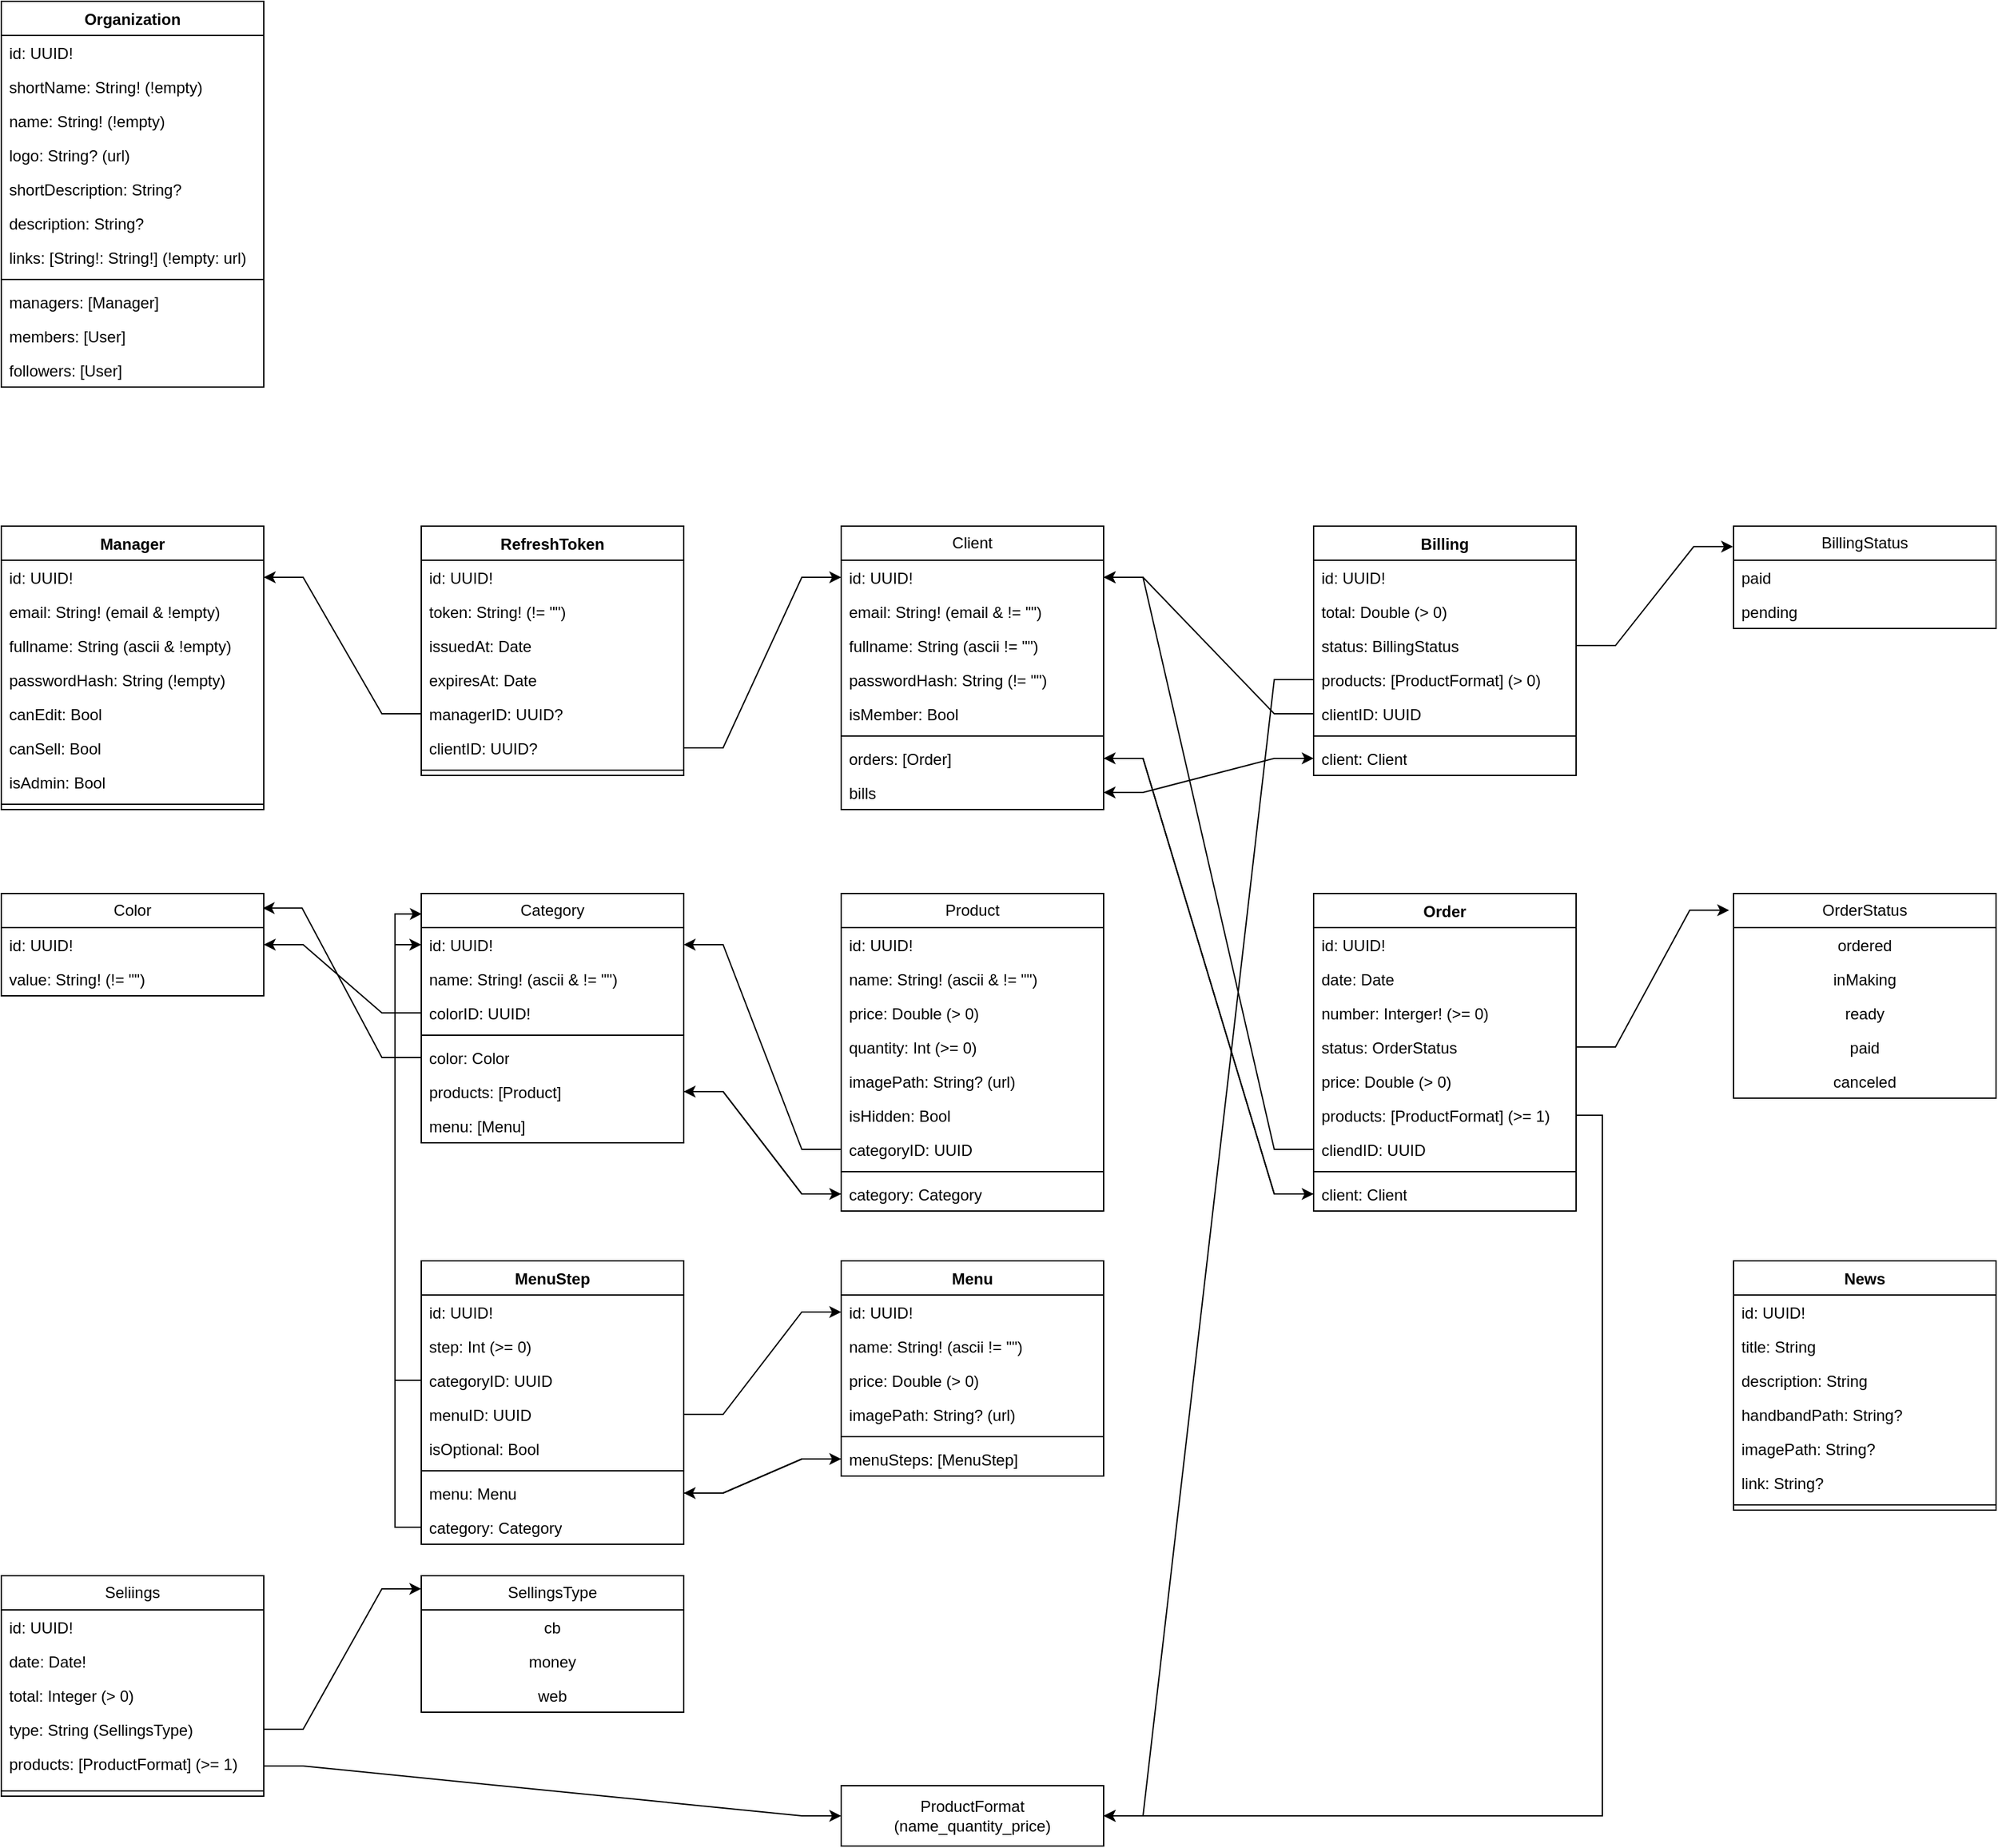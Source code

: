 <mxfile version="24.4.13" type="github">
  <diagram name="Page-1" id="c2jvkfj87v3BeWDT-e6X">
    <mxGraphModel dx="707" dy="1708" grid="1" gridSize="10" guides="1" tooltips="1" connect="1" arrows="1" fold="1" page="1" pageScale="1" pageWidth="827" pageHeight="1169" math="0" shadow="0">
      <root>
        <mxCell id="0" />
        <mxCell id="1" parent="0" />
        <mxCell id="NJMFw-u_C302tOv5NdWR-11" value="Category" style="swimlane;fontStyle=0;childLayout=stackLayout;horizontal=1;startSize=26;fillColor=none;horizontalStack=0;resizeParent=1;resizeParentMax=0;resizeLast=0;collapsible=1;marginBottom=0;whiteSpace=wrap;html=1;" parent="1" vertex="1">
          <mxGeometry x="360" y="360" width="200" height="190" as="geometry" />
        </mxCell>
        <mxCell id="NJMFw-u_C302tOv5NdWR-12" value="id: UUID!" style="text;strokeColor=none;fillColor=none;align=left;verticalAlign=top;spacingLeft=4;spacingRight=4;overflow=hidden;rotatable=0;points=[[0,0.5],[1,0.5]];portConstraint=eastwest;whiteSpace=wrap;html=1;" parent="NJMFw-u_C302tOv5NdWR-11" vertex="1">
          <mxGeometry y="26" width="200" height="26" as="geometry" />
        </mxCell>
        <mxCell id="NJMFw-u_C302tOv5NdWR-13" value="name: String! (ascii &amp;amp; != &quot;&quot;)" style="text;strokeColor=none;fillColor=none;align=left;verticalAlign=top;spacingLeft=4;spacingRight=4;overflow=hidden;rotatable=0;points=[[0,0.5],[1,0.5]];portConstraint=eastwest;whiteSpace=wrap;html=1;" parent="NJMFw-u_C302tOv5NdWR-11" vertex="1">
          <mxGeometry y="52" width="200" height="26" as="geometry" />
        </mxCell>
        <mxCell id="NJMFw-u_C302tOv5NdWR-14" value="colorID: UUID!" style="text;strokeColor=none;fillColor=none;align=left;verticalAlign=top;spacingLeft=4;spacingRight=4;overflow=hidden;rotatable=0;points=[[0,0.5],[1,0.5]];portConstraint=eastwest;whiteSpace=wrap;html=1;" parent="NJMFw-u_C302tOv5NdWR-11" vertex="1">
          <mxGeometry y="78" width="200" height="26" as="geometry" />
        </mxCell>
        <mxCell id="NJMFw-u_C302tOv5NdWR-68" value="" style="line;strokeWidth=1;fillColor=none;align=left;verticalAlign=middle;spacingTop=-1;spacingLeft=3;spacingRight=3;rotatable=0;labelPosition=right;points=[];portConstraint=eastwest;strokeColor=inherit;" parent="NJMFw-u_C302tOv5NdWR-11" vertex="1">
          <mxGeometry y="104" width="200" height="8" as="geometry" />
        </mxCell>
        <mxCell id="NJMFw-u_C302tOv5NdWR-69" value="color: Color" style="text;strokeColor=none;fillColor=none;align=left;verticalAlign=top;spacingLeft=4;spacingRight=4;overflow=hidden;rotatable=0;points=[[0,0.5],[1,0.5]];portConstraint=eastwest;whiteSpace=wrap;html=1;" parent="NJMFw-u_C302tOv5NdWR-11" vertex="1">
          <mxGeometry y="112" width="200" height="26" as="geometry" />
        </mxCell>
        <mxCell id="NJMFw-u_C302tOv5NdWR-72" value="products: [Product]" style="text;strokeColor=none;fillColor=none;align=left;verticalAlign=top;spacingLeft=4;spacingRight=4;overflow=hidden;rotatable=0;points=[[0,0.5],[1,0.5]];portConstraint=eastwest;whiteSpace=wrap;html=1;" parent="NJMFw-u_C302tOv5NdWR-11" vertex="1">
          <mxGeometry y="138" width="200" height="26" as="geometry" />
        </mxCell>
        <mxCell id="NJMFw-u_C302tOv5NdWR-102" value="menu: [Menu]" style="text;strokeColor=none;fillColor=none;align=left;verticalAlign=top;spacingLeft=4;spacingRight=4;overflow=hidden;rotatable=0;points=[[0,0.5],[1,0.5]];portConstraint=eastwest;whiteSpace=wrap;html=1;" parent="NJMFw-u_C302tOv5NdWR-11" vertex="1">
          <mxGeometry y="164" width="200" height="26" as="geometry" />
        </mxCell>
        <mxCell id="NJMFw-u_C302tOv5NdWR-19" value="Client" style="swimlane;fontStyle=0;childLayout=stackLayout;horizontal=1;startSize=26;fillColor=none;horizontalStack=0;resizeParent=1;resizeParentMax=0;resizeLast=0;collapsible=1;marginBottom=0;whiteSpace=wrap;html=1;" parent="1" vertex="1">
          <mxGeometry x="680" y="80" width="200" height="216" as="geometry" />
        </mxCell>
        <mxCell id="NJMFw-u_C302tOv5NdWR-20" value="id: UUID!" style="text;strokeColor=none;fillColor=none;align=left;verticalAlign=top;spacingLeft=4;spacingRight=4;overflow=hidden;rotatable=0;points=[[0,0.5],[1,0.5]];portConstraint=eastwest;whiteSpace=wrap;html=1;" parent="NJMFw-u_C302tOv5NdWR-19" vertex="1">
          <mxGeometry y="26" width="200" height="26" as="geometry" />
        </mxCell>
        <mxCell id="NJMFw-u_C302tOv5NdWR-22" value="email: String! (email &amp;amp; != &quot;&quot;)" style="text;strokeColor=none;fillColor=none;align=left;verticalAlign=top;spacingLeft=4;spacingRight=4;overflow=hidden;rotatable=0;points=[[0,0.5],[1,0.5]];portConstraint=eastwest;whiteSpace=wrap;html=1;" parent="NJMFw-u_C302tOv5NdWR-19" vertex="1">
          <mxGeometry y="52" width="200" height="26" as="geometry" />
        </mxCell>
        <mxCell id="NJMFw-u_C302tOv5NdWR-21" value="fullname: String (ascii != &quot;&quot;)" style="text;strokeColor=none;fillColor=none;align=left;verticalAlign=top;spacingLeft=4;spacingRight=4;overflow=hidden;rotatable=0;points=[[0,0.5],[1,0.5]];portConstraint=eastwest;whiteSpace=wrap;html=1;" parent="NJMFw-u_C302tOv5NdWR-19" vertex="1">
          <mxGeometry y="78" width="200" height="26" as="geometry" />
        </mxCell>
        <mxCell id="NJMFw-u_C302tOv5NdWR-23" value="passwordHash: String (!= &quot;&quot;)" style="text;strokeColor=none;fillColor=none;align=left;verticalAlign=top;spacingLeft=4;spacingRight=4;overflow=hidden;rotatable=0;points=[[0,0.5],[1,0.5]];portConstraint=eastwest;whiteSpace=wrap;html=1;" parent="NJMFw-u_C302tOv5NdWR-19" vertex="1">
          <mxGeometry y="104" width="200" height="26" as="geometry" />
        </mxCell>
        <mxCell id="NJMFw-u_C302tOv5NdWR-24" value="isMember: Bool" style="text;strokeColor=none;fillColor=none;align=left;verticalAlign=top;spacingLeft=4;spacingRight=4;overflow=hidden;rotatable=0;points=[[0,0.5],[1,0.5]];portConstraint=eastwest;whiteSpace=wrap;html=1;" parent="NJMFw-u_C302tOv5NdWR-19" vertex="1">
          <mxGeometry y="130" width="200" height="26" as="geometry" />
        </mxCell>
        <mxCell id="NJMFw-u_C302tOv5NdWR-158" value="" style="line;strokeWidth=1;fillColor=none;align=left;verticalAlign=middle;spacingTop=-1;spacingLeft=3;spacingRight=3;rotatable=0;labelPosition=right;points=[];portConstraint=eastwest;strokeColor=inherit;" parent="NJMFw-u_C302tOv5NdWR-19" vertex="1">
          <mxGeometry y="156" width="200" height="8" as="geometry" />
        </mxCell>
        <mxCell id="NJMFw-u_C302tOv5NdWR-159" value="orders: [Order]" style="text;strokeColor=none;fillColor=none;align=left;verticalAlign=top;spacingLeft=4;spacingRight=4;overflow=hidden;rotatable=0;points=[[0,0.5],[1,0.5]];portConstraint=eastwest;whiteSpace=wrap;html=1;" parent="NJMFw-u_C302tOv5NdWR-19" vertex="1">
          <mxGeometry y="164" width="200" height="26" as="geometry" />
        </mxCell>
        <mxCell id="vYD6LgI2CbaWEMq7U8Q6-10" value="bills" style="text;strokeColor=none;fillColor=none;align=left;verticalAlign=top;spacingLeft=4;spacingRight=4;overflow=hidden;rotatable=0;points=[[0,0.5],[1,0.5]];portConstraint=eastwest;whiteSpace=wrap;html=1;" parent="NJMFw-u_C302tOv5NdWR-19" vertex="1">
          <mxGeometry y="190" width="200" height="26" as="geometry" />
        </mxCell>
        <mxCell id="NJMFw-u_C302tOv5NdWR-26" value="Color" style="swimlane;fontStyle=0;childLayout=stackLayout;horizontal=1;startSize=26;fillColor=none;horizontalStack=0;resizeParent=1;resizeParentMax=0;resizeLast=0;collapsible=1;marginBottom=0;whiteSpace=wrap;html=1;" parent="1" vertex="1">
          <mxGeometry x="40" y="360" width="200" height="78" as="geometry" />
        </mxCell>
        <mxCell id="NJMFw-u_C302tOv5NdWR-27" value="id: UUID!" style="text;strokeColor=none;fillColor=none;align=left;verticalAlign=top;spacingLeft=4;spacingRight=4;overflow=hidden;rotatable=0;points=[[0,0.5],[1,0.5]];portConstraint=eastwest;whiteSpace=wrap;html=1;" parent="NJMFw-u_C302tOv5NdWR-26" vertex="1">
          <mxGeometry y="26" width="200" height="26" as="geometry" />
        </mxCell>
        <mxCell id="NJMFw-u_C302tOv5NdWR-28" value="value: String! (!= &quot;&quot;)" style="text;strokeColor=none;fillColor=none;align=left;verticalAlign=top;spacingLeft=4;spacingRight=4;overflow=hidden;rotatable=0;points=[[0,0.5],[1,0.5]];portConstraint=eastwest;whiteSpace=wrap;html=1;" parent="NJMFw-u_C302tOv5NdWR-26" vertex="1">
          <mxGeometry y="52" width="200" height="26" as="geometry" />
        </mxCell>
        <mxCell id="NJMFw-u_C302tOv5NdWR-40" value="Product" style="swimlane;fontStyle=0;childLayout=stackLayout;horizontal=1;startSize=26;fillColor=none;horizontalStack=0;resizeParent=1;resizeParentMax=0;resizeLast=0;collapsible=1;marginBottom=0;whiteSpace=wrap;html=1;" parent="1" vertex="1">
          <mxGeometry x="680" y="360" width="200" height="242" as="geometry" />
        </mxCell>
        <mxCell id="NJMFw-u_C302tOv5NdWR-41" value="id: UUID!" style="text;strokeColor=none;fillColor=none;align=left;verticalAlign=top;spacingLeft=4;spacingRight=4;overflow=hidden;rotatable=0;points=[[0,0.5],[1,0.5]];portConstraint=eastwest;whiteSpace=wrap;html=1;" parent="NJMFw-u_C302tOv5NdWR-40" vertex="1">
          <mxGeometry y="26" width="200" height="26" as="geometry" />
        </mxCell>
        <mxCell id="NJMFw-u_C302tOv5NdWR-42" value="name: String! (ascii &amp;amp; != &quot;&quot;)" style="text;strokeColor=none;fillColor=none;align=left;verticalAlign=top;spacingLeft=4;spacingRight=4;overflow=hidden;rotatable=0;points=[[0,0.5],[1,0.5]];portConstraint=eastwest;whiteSpace=wrap;html=1;" parent="NJMFw-u_C302tOv5NdWR-40" vertex="1">
          <mxGeometry y="52" width="200" height="26" as="geometry" />
        </mxCell>
        <mxCell id="NJMFw-u_C302tOv5NdWR-43" value="price: Double (&amp;gt; 0)" style="text;strokeColor=none;fillColor=none;align=left;verticalAlign=top;spacingLeft=4;spacingRight=4;overflow=hidden;rotatable=0;points=[[0,0.5],[1,0.5]];portConstraint=eastwest;whiteSpace=wrap;html=1;" parent="NJMFw-u_C302tOv5NdWR-40" vertex="1">
          <mxGeometry y="78" width="200" height="26" as="geometry" />
        </mxCell>
        <mxCell id="NJMFw-u_C302tOv5NdWR-44" value="quantity: Int (&amp;gt;= 0)" style="text;strokeColor=none;fillColor=none;align=left;verticalAlign=top;spacingLeft=4;spacingRight=4;overflow=hidden;rotatable=0;points=[[0,0.5],[1,0.5]];portConstraint=eastwest;whiteSpace=wrap;html=1;" parent="NJMFw-u_C302tOv5NdWR-40" vertex="1">
          <mxGeometry y="104" width="200" height="26" as="geometry" />
        </mxCell>
        <mxCell id="NJMFw-u_C302tOv5NdWR-45" value="imagePath: String? (url)" style="text;strokeColor=none;fillColor=none;align=left;verticalAlign=top;spacingLeft=4;spacingRight=4;overflow=hidden;rotatable=0;points=[[0,0.5],[1,0.5]];portConstraint=eastwest;whiteSpace=wrap;html=1;" parent="NJMFw-u_C302tOv5NdWR-40" vertex="1">
          <mxGeometry y="130" width="200" height="26" as="geometry" />
        </mxCell>
        <mxCell id="NJMFw-u_C302tOv5NdWR-46" value="isHidden: Bool" style="text;strokeColor=none;fillColor=none;align=left;verticalAlign=top;spacingLeft=4;spacingRight=4;overflow=hidden;rotatable=0;points=[[0,0.5],[1,0.5]];portConstraint=eastwest;whiteSpace=wrap;html=1;" parent="NJMFw-u_C302tOv5NdWR-40" vertex="1">
          <mxGeometry y="156" width="200" height="26" as="geometry" />
        </mxCell>
        <mxCell id="NJMFw-u_C302tOv5NdWR-47" value="categoryID: UUID" style="text;strokeColor=none;fillColor=none;align=left;verticalAlign=top;spacingLeft=4;spacingRight=4;overflow=hidden;rotatable=0;points=[[0,0.5],[1,0.5]];portConstraint=eastwest;whiteSpace=wrap;html=1;" parent="NJMFw-u_C302tOv5NdWR-40" vertex="1">
          <mxGeometry y="182" width="200" height="26" as="geometry" />
        </mxCell>
        <mxCell id="NJMFw-u_C302tOv5NdWR-74" value="" style="line;strokeWidth=1;fillColor=none;align=left;verticalAlign=middle;spacingTop=-1;spacingLeft=3;spacingRight=3;rotatable=0;labelPosition=right;points=[];portConstraint=eastwest;strokeColor=inherit;" parent="NJMFw-u_C302tOv5NdWR-40" vertex="1">
          <mxGeometry y="208" width="200" height="8" as="geometry" />
        </mxCell>
        <mxCell id="NJMFw-u_C302tOv5NdWR-75" value="category: Category" style="text;strokeColor=none;fillColor=none;align=left;verticalAlign=top;spacingLeft=4;spacingRight=4;overflow=hidden;rotatable=0;points=[[0,0.5],[1,0.5]];portConstraint=eastwest;whiteSpace=wrap;html=1;" parent="NJMFw-u_C302tOv5NdWR-40" vertex="1">
          <mxGeometry y="216" width="200" height="26" as="geometry" />
        </mxCell>
        <mxCell id="NJMFw-u_C302tOv5NdWR-48" style="edgeStyle=entityRelationEdgeStyle;rounded=0;orthogonalLoop=1;jettySize=auto;html=1;exitX=0;exitY=0.5;exitDx=0;exitDy=0;entryX=1;entryY=0.5;entryDx=0;entryDy=0;" parent="1" source="NJMFw-u_C302tOv5NdWR-6" target="NJMFw-u_C302tOv5NdWR-34" edge="1">
          <mxGeometry relative="1" as="geometry" />
        </mxCell>
        <mxCell id="NJMFw-u_C302tOv5NdWR-49" style="edgeStyle=entityRelationEdgeStyle;rounded=0;orthogonalLoop=1;jettySize=auto;html=1;exitX=1;exitY=0.5;exitDx=0;exitDy=0;entryX=0;entryY=0.5;entryDx=0;entryDy=0;" parent="1" source="NJMFw-u_C302tOv5NdWR-7" target="NJMFw-u_C302tOv5NdWR-20" edge="1">
          <mxGeometry relative="1" as="geometry" />
        </mxCell>
        <mxCell id="NJMFw-u_C302tOv5NdWR-50" style="edgeStyle=entityRelationEdgeStyle;rounded=0;orthogonalLoop=1;jettySize=auto;html=1;exitX=0;exitY=0.5;exitDx=0;exitDy=0;entryX=1;entryY=0.5;entryDx=0;entryDy=0;" parent="1" source="NJMFw-u_C302tOv5NdWR-14" target="NJMFw-u_C302tOv5NdWR-26" edge="1">
          <mxGeometry relative="1" as="geometry" />
        </mxCell>
        <mxCell id="NJMFw-u_C302tOv5NdWR-51" style="edgeStyle=entityRelationEdgeStyle;rounded=0;orthogonalLoop=1;jettySize=auto;html=1;exitX=0;exitY=0.5;exitDx=0;exitDy=0;entryX=1;entryY=0.5;entryDx=0;entryDy=0;" parent="1" source="NJMFw-u_C302tOv5NdWR-47" target="NJMFw-u_C302tOv5NdWR-12" edge="1">
          <mxGeometry relative="1" as="geometry" />
        </mxCell>
        <mxCell id="NJMFw-u_C302tOv5NdWR-56" value="Manager" style="swimlane;fontStyle=1;align=center;verticalAlign=top;childLayout=stackLayout;horizontal=1;startSize=26;horizontalStack=0;resizeParent=1;resizeParentMax=0;resizeLast=0;collapsible=1;marginBottom=0;whiteSpace=wrap;html=1;" parent="1" vertex="1">
          <mxGeometry x="40" y="80" width="200" height="216" as="geometry" />
        </mxCell>
        <mxCell id="NJMFw-u_C302tOv5NdWR-34" value="id: UUID!" style="text;strokeColor=none;fillColor=none;align=left;verticalAlign=top;spacingLeft=4;spacingRight=4;overflow=hidden;rotatable=0;points=[[0,0.5],[1,0.5]];portConstraint=eastwest;whiteSpace=wrap;html=1;" parent="NJMFw-u_C302tOv5NdWR-56" vertex="1">
          <mxGeometry y="26" width="200" height="26" as="geometry" />
        </mxCell>
        <mxCell id="NJMFw-u_C302tOv5NdWR-36" value="email: String! (email &amp;amp; !empty)" style="text;strokeColor=none;fillColor=none;align=left;verticalAlign=top;spacingLeft=4;spacingRight=4;overflow=hidden;rotatable=0;points=[[0,0.5],[1,0.5]];portConstraint=eastwest;whiteSpace=wrap;html=1;" parent="NJMFw-u_C302tOv5NdWR-56" vertex="1">
          <mxGeometry y="52" width="200" height="26" as="geometry" />
        </mxCell>
        <mxCell id="NJMFw-u_C302tOv5NdWR-35" value="fullname: String (ascii &amp;amp; !empty)" style="text;strokeColor=none;fillColor=none;align=left;verticalAlign=top;spacingLeft=4;spacingRight=4;overflow=hidden;rotatable=0;points=[[0,0.5],[1,0.5]];portConstraint=eastwest;whiteSpace=wrap;html=1;" parent="NJMFw-u_C302tOv5NdWR-56" vertex="1">
          <mxGeometry y="78" width="200" height="26" as="geometry" />
        </mxCell>
        <mxCell id="NJMFw-u_C302tOv5NdWR-37" value="passwordHash: String (!empty)" style="text;strokeColor=none;fillColor=none;align=left;verticalAlign=top;spacingLeft=4;spacingRight=4;overflow=hidden;rotatable=0;points=[[0,0.5],[1,0.5]];portConstraint=eastwest;whiteSpace=wrap;html=1;" parent="NJMFw-u_C302tOv5NdWR-56" vertex="1">
          <mxGeometry y="104" width="200" height="26" as="geometry" />
        </mxCell>
        <mxCell id="Ka90RNqqkyqerw9W2KLA-1" value="canEdit: Bool" style="text;strokeColor=none;fillColor=none;align=left;verticalAlign=top;spacingLeft=4;spacingRight=4;overflow=hidden;rotatable=0;points=[[0,0.5],[1,0.5]];portConstraint=eastwest;whiteSpace=wrap;html=1;" parent="NJMFw-u_C302tOv5NdWR-56" vertex="1">
          <mxGeometry y="130" width="200" height="26" as="geometry" />
        </mxCell>
        <mxCell id="NJMFw-u_C302tOv5NdWR-38" value="canSell: Bool" style="text;strokeColor=none;fillColor=none;align=left;verticalAlign=top;spacingLeft=4;spacingRight=4;overflow=hidden;rotatable=0;points=[[0,0.5],[1,0.5]];portConstraint=eastwest;whiteSpace=wrap;html=1;" parent="NJMFw-u_C302tOv5NdWR-56" vertex="1">
          <mxGeometry y="156" width="200" height="26" as="geometry" />
        </mxCell>
        <mxCell id="NJMFw-u_C302tOv5NdWR-39" value="isAdmin: Bool" style="text;strokeColor=none;fillColor=none;align=left;verticalAlign=top;spacingLeft=4;spacingRight=4;overflow=hidden;rotatable=0;points=[[0,0.5],[1,0.5]];portConstraint=eastwest;whiteSpace=wrap;html=1;" parent="NJMFw-u_C302tOv5NdWR-56" vertex="1">
          <mxGeometry y="182" width="200" height="26" as="geometry" />
        </mxCell>
        <mxCell id="NJMFw-u_C302tOv5NdWR-58" value="" style="line;strokeWidth=1;fillColor=none;align=left;verticalAlign=middle;spacingTop=-1;spacingLeft=3;spacingRight=3;rotatable=0;labelPosition=right;points=[];portConstraint=eastwest;strokeColor=inherit;" parent="NJMFw-u_C302tOv5NdWR-56" vertex="1">
          <mxGeometry y="208" width="200" height="8" as="geometry" />
        </mxCell>
        <mxCell id="NJMFw-u_C302tOv5NdWR-60" value="RefreshToken" style="swimlane;fontStyle=1;align=center;verticalAlign=top;childLayout=stackLayout;horizontal=1;startSize=26;horizontalStack=0;resizeParent=1;resizeParentMax=0;resizeLast=0;collapsible=1;marginBottom=0;whiteSpace=wrap;html=1;" parent="1" vertex="1">
          <mxGeometry x="360" y="80" width="200" height="190" as="geometry" />
        </mxCell>
        <mxCell id="NJMFw-u_C302tOv5NdWR-2" value="id: UUID!" style="text;strokeColor=none;fillColor=none;align=left;verticalAlign=top;spacingLeft=4;spacingRight=4;overflow=hidden;rotatable=0;points=[[0,0.5],[1,0.5]];portConstraint=eastwest;whiteSpace=wrap;html=1;" parent="NJMFw-u_C302tOv5NdWR-60" vertex="1">
          <mxGeometry y="26" width="200" height="26" as="geometry" />
        </mxCell>
        <mxCell id="NJMFw-u_C302tOv5NdWR-3" value="token: String! (!= &quot;&quot;)" style="text;strokeColor=none;fillColor=none;align=left;verticalAlign=top;spacingLeft=4;spacingRight=4;overflow=hidden;rotatable=0;points=[[0,0.5],[1,0.5]];portConstraint=eastwest;whiteSpace=wrap;html=1;" parent="NJMFw-u_C302tOv5NdWR-60" vertex="1">
          <mxGeometry y="52" width="200" height="26" as="geometry" />
        </mxCell>
        <mxCell id="NJMFw-u_C302tOv5NdWR-4" value="issuedAt: Date" style="text;strokeColor=none;fillColor=none;align=left;verticalAlign=top;spacingLeft=4;spacingRight=4;overflow=hidden;rotatable=0;points=[[0,0.5],[1,0.5]];portConstraint=eastwest;whiteSpace=wrap;html=1;" parent="NJMFw-u_C302tOv5NdWR-60" vertex="1">
          <mxGeometry y="78" width="200" height="26" as="geometry" />
        </mxCell>
        <mxCell id="NJMFw-u_C302tOv5NdWR-5" value="expiresAt: Date" style="text;strokeColor=none;fillColor=none;align=left;verticalAlign=top;spacingLeft=4;spacingRight=4;overflow=hidden;rotatable=0;points=[[0,0.5],[1,0.5]];portConstraint=eastwest;whiteSpace=wrap;html=1;" parent="NJMFw-u_C302tOv5NdWR-60" vertex="1">
          <mxGeometry y="104" width="200" height="26" as="geometry" />
        </mxCell>
        <mxCell id="NJMFw-u_C302tOv5NdWR-6" value="managerID: UUID?" style="text;strokeColor=none;fillColor=none;align=left;verticalAlign=top;spacingLeft=4;spacingRight=4;overflow=hidden;rotatable=0;points=[[0,0.5],[1,0.5]];portConstraint=eastwest;whiteSpace=wrap;html=1;" parent="NJMFw-u_C302tOv5NdWR-60" vertex="1">
          <mxGeometry y="130" width="200" height="26" as="geometry" />
        </mxCell>
        <mxCell id="NJMFw-u_C302tOv5NdWR-7" value="clientID: UUID?" style="text;strokeColor=none;fillColor=none;align=left;verticalAlign=top;spacingLeft=4;spacingRight=4;overflow=hidden;rotatable=0;points=[[0,0.5],[1,0.5]];portConstraint=eastwest;whiteSpace=wrap;html=1;" parent="NJMFw-u_C302tOv5NdWR-60" vertex="1">
          <mxGeometry y="156" width="200" height="26" as="geometry" />
        </mxCell>
        <mxCell id="NJMFw-u_C302tOv5NdWR-62" value="" style="line;strokeWidth=1;fillColor=none;align=left;verticalAlign=middle;spacingTop=-1;spacingLeft=3;spacingRight=3;rotatable=0;labelPosition=right;points=[];portConstraint=eastwest;strokeColor=inherit;" parent="NJMFw-u_C302tOv5NdWR-60" vertex="1">
          <mxGeometry y="182" width="200" height="8" as="geometry" />
        </mxCell>
        <mxCell id="NJMFw-u_C302tOv5NdWR-71" style="edgeStyle=entityRelationEdgeStyle;rounded=0;orthogonalLoop=1;jettySize=auto;html=1;exitX=0;exitY=0.5;exitDx=0;exitDy=0;entryX=0.996;entryY=0.143;entryDx=0;entryDy=0;entryPerimeter=0;" parent="1" source="NJMFw-u_C302tOv5NdWR-69" target="NJMFw-u_C302tOv5NdWR-26" edge="1">
          <mxGeometry relative="1" as="geometry" />
        </mxCell>
        <mxCell id="NJMFw-u_C302tOv5NdWR-76" style="edgeStyle=entityRelationEdgeStyle;rounded=0;orthogonalLoop=1;jettySize=auto;html=1;exitX=1;exitY=0.5;exitDx=0;exitDy=0;entryX=0;entryY=0.5;entryDx=0;entryDy=0;" parent="1" source="NJMFw-u_C302tOv5NdWR-72" target="NJMFw-u_C302tOv5NdWR-75" edge="1">
          <mxGeometry relative="1" as="geometry" />
        </mxCell>
        <mxCell id="NJMFw-u_C302tOv5NdWR-77" style="edgeStyle=entityRelationEdgeStyle;rounded=0;orthogonalLoop=1;jettySize=auto;html=1;exitX=0;exitY=0.5;exitDx=0;exitDy=0;entryX=1;entryY=0.5;entryDx=0;entryDy=0;" parent="1" source="NJMFw-u_C302tOv5NdWR-75" target="NJMFw-u_C302tOv5NdWR-72" edge="1">
          <mxGeometry relative="1" as="geometry" />
        </mxCell>
        <mxCell id="NJMFw-u_C302tOv5NdWR-78" value="Menu" style="swimlane;fontStyle=1;align=center;verticalAlign=top;childLayout=stackLayout;horizontal=1;startSize=26;horizontalStack=0;resizeParent=1;resizeParentMax=0;resizeLast=0;collapsible=1;marginBottom=0;whiteSpace=wrap;html=1;" parent="1" vertex="1">
          <mxGeometry x="680" y="640" width="200" height="164" as="geometry" />
        </mxCell>
        <mxCell id="NJMFw-u_C302tOv5NdWR-79" value="id: UUID!" style="text;strokeColor=none;fillColor=none;align=left;verticalAlign=top;spacingLeft=4;spacingRight=4;overflow=hidden;rotatable=0;points=[[0,0.5],[1,0.5]];portConstraint=eastwest;whiteSpace=wrap;html=1;" parent="NJMFw-u_C302tOv5NdWR-78" vertex="1">
          <mxGeometry y="26" width="200" height="26" as="geometry" />
        </mxCell>
        <mxCell id="NJMFw-u_C302tOv5NdWR-82" value="name: String! (ascii != &quot;&quot;)" style="text;strokeColor=none;fillColor=none;align=left;verticalAlign=top;spacingLeft=4;spacingRight=4;overflow=hidden;rotatable=0;points=[[0,0.5],[1,0.5]];portConstraint=eastwest;whiteSpace=wrap;html=1;" parent="NJMFw-u_C302tOv5NdWR-78" vertex="1">
          <mxGeometry y="52" width="200" height="26" as="geometry" />
        </mxCell>
        <mxCell id="NJMFw-u_C302tOv5NdWR-83" value="price: Double (&amp;gt; 0)" style="text;strokeColor=none;fillColor=none;align=left;verticalAlign=top;spacingLeft=4;spacingRight=4;overflow=hidden;rotatable=0;points=[[0,0.5],[1,0.5]];portConstraint=eastwest;whiteSpace=wrap;html=1;" parent="NJMFw-u_C302tOv5NdWR-78" vertex="1">
          <mxGeometry y="78" width="200" height="26" as="geometry" />
        </mxCell>
        <mxCell id="NJMFw-u_C302tOv5NdWR-84" value="imagePath: String? (url)" style="text;strokeColor=none;fillColor=none;align=left;verticalAlign=top;spacingLeft=4;spacingRight=4;overflow=hidden;rotatable=0;points=[[0,0.5],[1,0.5]];portConstraint=eastwest;whiteSpace=wrap;html=1;" parent="NJMFw-u_C302tOv5NdWR-78" vertex="1">
          <mxGeometry y="104" width="200" height="26" as="geometry" />
        </mxCell>
        <mxCell id="NJMFw-u_C302tOv5NdWR-80" value="" style="line;strokeWidth=1;fillColor=none;align=left;verticalAlign=middle;spacingTop=-1;spacingLeft=3;spacingRight=3;rotatable=0;labelPosition=right;points=[];portConstraint=eastwest;strokeColor=inherit;" parent="NJMFw-u_C302tOv5NdWR-78" vertex="1">
          <mxGeometry y="130" width="200" height="8" as="geometry" />
        </mxCell>
        <mxCell id="NJMFw-u_C302tOv5NdWR-81" value="menuSteps: [MenuStep]" style="text;strokeColor=none;fillColor=none;align=left;verticalAlign=top;spacingLeft=4;spacingRight=4;overflow=hidden;rotatable=0;points=[[0,0.5],[1,0.5]];portConstraint=eastwest;whiteSpace=wrap;html=1;" parent="NJMFw-u_C302tOv5NdWR-78" vertex="1">
          <mxGeometry y="138" width="200" height="26" as="geometry" />
        </mxCell>
        <mxCell id="NJMFw-u_C302tOv5NdWR-85" value="MenuStep" style="swimlane;fontStyle=1;align=center;verticalAlign=top;childLayout=stackLayout;horizontal=1;startSize=26;horizontalStack=0;resizeParent=1;resizeParentMax=0;resizeLast=0;collapsible=1;marginBottom=0;whiteSpace=wrap;html=1;" parent="1" vertex="1">
          <mxGeometry x="360" y="640" width="200" height="216" as="geometry" />
        </mxCell>
        <mxCell id="NJMFw-u_C302tOv5NdWR-86" value="id: UUID!" style="text;strokeColor=none;fillColor=none;align=left;verticalAlign=top;spacingLeft=4;spacingRight=4;overflow=hidden;rotatable=0;points=[[0,0.5],[1,0.5]];portConstraint=eastwest;whiteSpace=wrap;html=1;" parent="NJMFw-u_C302tOv5NdWR-85" vertex="1">
          <mxGeometry y="26" width="200" height="26" as="geometry" />
        </mxCell>
        <mxCell id="vYD6LgI2CbaWEMq7U8Q6-1" value="step: Int (&amp;gt;= 0)" style="text;strokeColor=none;fillColor=none;align=left;verticalAlign=top;spacingLeft=4;spacingRight=4;overflow=hidden;rotatable=0;points=[[0,0.5],[1,0.5]];portConstraint=eastwest;whiteSpace=wrap;html=1;" parent="NJMFw-u_C302tOv5NdWR-85" vertex="1">
          <mxGeometry y="52" width="200" height="26" as="geometry" />
        </mxCell>
        <mxCell id="NJMFw-u_C302tOv5NdWR-89" value="categoryID: UUID" style="text;strokeColor=none;fillColor=none;align=left;verticalAlign=top;spacingLeft=4;spacingRight=4;overflow=hidden;rotatable=0;points=[[0,0.5],[1,0.5]];portConstraint=eastwest;whiteSpace=wrap;html=1;" parent="NJMFw-u_C302tOv5NdWR-85" vertex="1">
          <mxGeometry y="78" width="200" height="26" as="geometry" />
        </mxCell>
        <mxCell id="NJMFw-u_C302tOv5NdWR-90" value="menuID: UUID" style="text;strokeColor=none;fillColor=none;align=left;verticalAlign=top;spacingLeft=4;spacingRight=4;overflow=hidden;rotatable=0;points=[[0,0.5],[1,0.5]];portConstraint=eastwest;whiteSpace=wrap;html=1;" parent="NJMFw-u_C302tOv5NdWR-85" vertex="1">
          <mxGeometry y="104" width="200" height="26" as="geometry" />
        </mxCell>
        <mxCell id="NJMFw-u_C302tOv5NdWR-103" value="isOptional: Bool" style="text;strokeColor=none;fillColor=none;align=left;verticalAlign=top;spacingLeft=4;spacingRight=4;overflow=hidden;rotatable=0;points=[[0,0.5],[1,0.5]];portConstraint=eastwest;whiteSpace=wrap;html=1;" parent="NJMFw-u_C302tOv5NdWR-85" vertex="1">
          <mxGeometry y="130" width="200" height="26" as="geometry" />
        </mxCell>
        <mxCell id="NJMFw-u_C302tOv5NdWR-87" value="" style="line;strokeWidth=1;fillColor=none;align=left;verticalAlign=middle;spacingTop=-1;spacingLeft=3;spacingRight=3;rotatable=0;labelPosition=right;points=[];portConstraint=eastwest;strokeColor=inherit;" parent="NJMFw-u_C302tOv5NdWR-85" vertex="1">
          <mxGeometry y="156" width="200" height="8" as="geometry" />
        </mxCell>
        <mxCell id="NJMFw-u_C302tOv5NdWR-88" value="menu: Menu" style="text;strokeColor=none;fillColor=none;align=left;verticalAlign=top;spacingLeft=4;spacingRight=4;overflow=hidden;rotatable=0;points=[[0,0.5],[1,0.5]];portConstraint=eastwest;whiteSpace=wrap;html=1;" parent="NJMFw-u_C302tOv5NdWR-85" vertex="1">
          <mxGeometry y="164" width="200" height="26" as="geometry" />
        </mxCell>
        <mxCell id="NJMFw-u_C302tOv5NdWR-96" value="category: Category" style="text;strokeColor=none;fillColor=none;align=left;verticalAlign=top;spacingLeft=4;spacingRight=4;overflow=hidden;rotatable=0;points=[[0,0.5],[1,0.5]];portConstraint=eastwest;whiteSpace=wrap;html=1;" parent="NJMFw-u_C302tOv5NdWR-85" vertex="1">
          <mxGeometry y="190" width="200" height="26" as="geometry" />
        </mxCell>
        <mxCell id="NJMFw-u_C302tOv5NdWR-92" style="rounded=0;orthogonalLoop=1;jettySize=auto;html=1;exitX=0;exitY=0.5;exitDx=0;exitDy=0;entryX=0;entryY=0.5;entryDx=0;entryDy=0;edgeStyle=orthogonalEdgeStyle;" parent="1" source="NJMFw-u_C302tOv5NdWR-89" target="NJMFw-u_C302tOv5NdWR-12" edge="1">
          <mxGeometry relative="1" as="geometry" />
        </mxCell>
        <mxCell id="NJMFw-u_C302tOv5NdWR-108" style="edgeStyle=orthogonalEdgeStyle;rounded=0;orthogonalLoop=1;jettySize=auto;html=1;exitX=0;exitY=0.5;exitDx=0;exitDy=0;entryX=0.002;entryY=0.082;entryDx=0;entryDy=0;entryPerimeter=0;" parent="1" source="NJMFw-u_C302tOv5NdWR-96" target="NJMFw-u_C302tOv5NdWR-11" edge="1">
          <mxGeometry relative="1" as="geometry" />
        </mxCell>
        <mxCell id="NJMFw-u_C302tOv5NdWR-109" style="edgeStyle=entityRelationEdgeStyle;rounded=0;orthogonalLoop=1;jettySize=auto;html=1;exitX=1;exitY=0.5;exitDx=0;exitDy=0;entryX=0;entryY=0.5;entryDx=0;entryDy=0;" parent="1" source="NJMFw-u_C302tOv5NdWR-88" target="NJMFw-u_C302tOv5NdWR-81" edge="1">
          <mxGeometry relative="1" as="geometry" />
        </mxCell>
        <mxCell id="NJMFw-u_C302tOv5NdWR-110" style="edgeStyle=entityRelationEdgeStyle;rounded=0;orthogonalLoop=1;jettySize=auto;html=1;exitX=0;exitY=0.5;exitDx=0;exitDy=0;entryX=1;entryY=0.5;entryDx=0;entryDy=0;" parent="1" source="NJMFw-u_C302tOv5NdWR-81" target="NJMFw-u_C302tOv5NdWR-88" edge="1">
          <mxGeometry relative="1" as="geometry" />
        </mxCell>
        <mxCell id="NJMFw-u_C302tOv5NdWR-111" style="edgeStyle=entityRelationEdgeStyle;rounded=0;orthogonalLoop=1;jettySize=auto;html=1;exitX=1;exitY=0.5;exitDx=0;exitDy=0;entryX=0;entryY=0.5;entryDx=0;entryDy=0;" parent="1" source="NJMFw-u_C302tOv5NdWR-90" target="NJMFw-u_C302tOv5NdWR-79" edge="1">
          <mxGeometry relative="1" as="geometry" />
        </mxCell>
        <mxCell id="NJMFw-u_C302tOv5NdWR-112" value="News" style="swimlane;fontStyle=1;align=center;verticalAlign=top;childLayout=stackLayout;horizontal=1;startSize=26;horizontalStack=0;resizeParent=1;resizeParentMax=0;resizeLast=0;collapsible=1;marginBottom=0;whiteSpace=wrap;html=1;" parent="1" vertex="1">
          <mxGeometry x="1360" y="640" width="200" height="190" as="geometry" />
        </mxCell>
        <mxCell id="NJMFw-u_C302tOv5NdWR-113" value="id: UUID!" style="text;strokeColor=none;fillColor=none;align=left;verticalAlign=top;spacingLeft=4;spacingRight=4;overflow=hidden;rotatable=0;points=[[0,0.5],[1,0.5]];portConstraint=eastwest;whiteSpace=wrap;html=1;" parent="NJMFw-u_C302tOv5NdWR-112" vertex="1">
          <mxGeometry y="26" width="200" height="26" as="geometry" />
        </mxCell>
        <mxCell id="NJMFw-u_C302tOv5NdWR-116" value="title: String" style="text;strokeColor=none;fillColor=none;align=left;verticalAlign=top;spacingLeft=4;spacingRight=4;overflow=hidden;rotatable=0;points=[[0,0.5],[1,0.5]];portConstraint=eastwest;whiteSpace=wrap;html=1;" parent="NJMFw-u_C302tOv5NdWR-112" vertex="1">
          <mxGeometry y="52" width="200" height="26" as="geometry" />
        </mxCell>
        <mxCell id="NJMFw-u_C302tOv5NdWR-117" value="description: String" style="text;strokeColor=none;fillColor=none;align=left;verticalAlign=top;spacingLeft=4;spacingRight=4;overflow=hidden;rotatable=0;points=[[0,0.5],[1,0.5]];portConstraint=eastwest;whiteSpace=wrap;html=1;" parent="NJMFw-u_C302tOv5NdWR-112" vertex="1">
          <mxGeometry y="78" width="200" height="26" as="geometry" />
        </mxCell>
        <mxCell id="NJMFw-u_C302tOv5NdWR-118" value="handbandPath: String?" style="text;strokeColor=none;fillColor=none;align=left;verticalAlign=top;spacingLeft=4;spacingRight=4;overflow=hidden;rotatable=0;points=[[0,0.5],[1,0.5]];portConstraint=eastwest;whiteSpace=wrap;html=1;" parent="NJMFw-u_C302tOv5NdWR-112" vertex="1">
          <mxGeometry y="104" width="200" height="26" as="geometry" />
        </mxCell>
        <mxCell id="NJMFw-u_C302tOv5NdWR-119" value="imagePath: String?" style="text;strokeColor=none;fillColor=none;align=left;verticalAlign=top;spacingLeft=4;spacingRight=4;overflow=hidden;rotatable=0;points=[[0,0.5],[1,0.5]];portConstraint=eastwest;whiteSpace=wrap;html=1;" parent="NJMFw-u_C302tOv5NdWR-112" vertex="1">
          <mxGeometry y="130" width="200" height="26" as="geometry" />
        </mxCell>
        <mxCell id="NJMFw-u_C302tOv5NdWR-120" value="link: String?" style="text;strokeColor=none;fillColor=none;align=left;verticalAlign=top;spacingLeft=4;spacingRight=4;overflow=hidden;rotatable=0;points=[[0,0.5],[1,0.5]];portConstraint=eastwest;whiteSpace=wrap;html=1;" parent="NJMFw-u_C302tOv5NdWR-112" vertex="1">
          <mxGeometry y="156" width="200" height="26" as="geometry" />
        </mxCell>
        <mxCell id="NJMFw-u_C302tOv5NdWR-114" value="" style="line;strokeWidth=1;fillColor=none;align=left;verticalAlign=middle;spacingTop=-1;spacingLeft=3;spacingRight=3;rotatable=0;labelPosition=right;points=[];portConstraint=eastwest;strokeColor=inherit;" parent="NJMFw-u_C302tOv5NdWR-112" vertex="1">
          <mxGeometry y="182" width="200" height="8" as="geometry" />
        </mxCell>
        <mxCell id="NJMFw-u_C302tOv5NdWR-121" value="Seliings" style="swimlane;fontStyle=0;childLayout=stackLayout;horizontal=1;startSize=26;fillColor=none;horizontalStack=0;resizeParent=1;resizeParentMax=0;resizeLast=0;collapsible=1;marginBottom=0;whiteSpace=wrap;html=1;" parent="1" vertex="1">
          <mxGeometry x="40" y="880" width="200" height="168" as="geometry" />
        </mxCell>
        <mxCell id="NJMFw-u_C302tOv5NdWR-122" value="id: UUID!" style="text;strokeColor=none;fillColor=none;align=left;verticalAlign=top;spacingLeft=4;spacingRight=4;overflow=hidden;rotatable=0;points=[[0,0.5],[1,0.5]];portConstraint=eastwest;whiteSpace=wrap;html=1;" parent="NJMFw-u_C302tOv5NdWR-121" vertex="1">
          <mxGeometry y="26" width="200" height="26" as="geometry" />
        </mxCell>
        <mxCell id="NJMFw-u_C302tOv5NdWR-123" value="date: Date!" style="text;strokeColor=none;fillColor=none;align=left;verticalAlign=top;spacingLeft=4;spacingRight=4;overflow=hidden;rotatable=0;points=[[0,0.5],[1,0.5]];portConstraint=eastwest;whiteSpace=wrap;html=1;" parent="NJMFw-u_C302tOv5NdWR-121" vertex="1">
          <mxGeometry y="52" width="200" height="26" as="geometry" />
        </mxCell>
        <mxCell id="NJMFw-u_C302tOv5NdWR-124" value="total: Integer (&amp;gt; 0)" style="text;strokeColor=none;fillColor=none;align=left;verticalAlign=top;spacingLeft=4;spacingRight=4;overflow=hidden;rotatable=0;points=[[0,0.5],[1,0.5]];portConstraint=eastwest;whiteSpace=wrap;html=1;" parent="NJMFw-u_C302tOv5NdWR-121" vertex="1">
          <mxGeometry y="78" width="200" height="26" as="geometry" />
        </mxCell>
        <mxCell id="NJMFw-u_C302tOv5NdWR-140" value="type: String (SellingsType)" style="text;strokeColor=none;fillColor=none;align=left;verticalAlign=top;spacingLeft=4;spacingRight=4;overflow=hidden;rotatable=0;points=[[0,0.5],[1,0.5]];portConstraint=eastwest;whiteSpace=wrap;html=1;" parent="NJMFw-u_C302tOv5NdWR-121" vertex="1">
          <mxGeometry y="104" width="200" height="26" as="geometry" />
        </mxCell>
        <mxCell id="NJMFw-u_C302tOv5NdWR-142" value="products: [ProductFormat] (&amp;gt;= 1) " style="text;strokeColor=none;fillColor=none;align=left;verticalAlign=top;spacingLeft=4;spacingRight=4;overflow=hidden;rotatable=0;points=[[0,0.5],[1,0.5]];portConstraint=eastwest;whiteSpace=wrap;html=1;" parent="NJMFw-u_C302tOv5NdWR-121" vertex="1">
          <mxGeometry y="130" width="200" height="30" as="geometry" />
        </mxCell>
        <mxCell id="NJMFw-u_C302tOv5NdWR-125" value="" style="line;strokeWidth=1;fillColor=none;align=left;verticalAlign=middle;spacingTop=-1;spacingLeft=3;spacingRight=3;rotatable=0;labelPosition=right;points=[];portConstraint=eastwest;strokeColor=inherit;" parent="NJMFw-u_C302tOv5NdWR-121" vertex="1">
          <mxGeometry y="160" width="200" height="8" as="geometry" />
        </mxCell>
        <mxCell id="NJMFw-u_C302tOv5NdWR-126" value="SellingsType" style="swimlane;fontStyle=0;childLayout=stackLayout;horizontal=1;startSize=26;fillColor=none;horizontalStack=0;resizeParent=1;resizeParentMax=0;resizeLast=0;collapsible=1;marginBottom=0;whiteSpace=wrap;html=1;" parent="1" vertex="1">
          <mxGeometry x="360" y="880" width="200" height="104" as="geometry" />
        </mxCell>
        <mxCell id="NJMFw-u_C302tOv5NdWR-127" value="cb" style="text;strokeColor=none;fillColor=none;align=center;verticalAlign=top;spacingLeft=4;spacingRight=4;overflow=hidden;rotatable=0;points=[[0,0.5],[1,0.5]];portConstraint=eastwest;whiteSpace=wrap;html=1;" parent="NJMFw-u_C302tOv5NdWR-126" vertex="1">
          <mxGeometry y="26" width="200" height="26" as="geometry" />
        </mxCell>
        <mxCell id="NJMFw-u_C302tOv5NdWR-128" value="money" style="text;strokeColor=none;fillColor=none;align=center;verticalAlign=top;spacingLeft=4;spacingRight=4;overflow=hidden;rotatable=0;points=[[0,0.5],[1,0.5]];portConstraint=eastwest;whiteSpace=wrap;html=1;" parent="NJMFw-u_C302tOv5NdWR-126" vertex="1">
          <mxGeometry y="52" width="200" height="26" as="geometry" />
        </mxCell>
        <mxCell id="NJMFw-u_C302tOv5NdWR-129" value="web" style="text;strokeColor=none;fillColor=none;align=center;verticalAlign=top;spacingLeft=4;spacingRight=4;overflow=hidden;rotatable=0;points=[[0,0.5],[1,0.5]];portConstraint=eastwest;whiteSpace=wrap;html=1;" parent="NJMFw-u_C302tOv5NdWR-126" vertex="1">
          <mxGeometry y="78" width="200" height="26" as="geometry" />
        </mxCell>
        <mxCell id="NJMFw-u_C302tOv5NdWR-143" value="ProductFormat (name_quantity_price)" style="html=1;whiteSpace=wrap;" parent="1" vertex="1">
          <mxGeometry x="680" y="1040" width="200" height="46" as="geometry" />
        </mxCell>
        <mxCell id="NJMFw-u_C302tOv5NdWR-144" value="Order" style="swimlane;fontStyle=1;align=center;verticalAlign=top;childLayout=stackLayout;horizontal=1;startSize=26;horizontalStack=0;resizeParent=1;resizeParentMax=0;resizeLast=0;collapsible=1;marginBottom=0;whiteSpace=wrap;html=1;" parent="1" vertex="1">
          <mxGeometry x="1040" y="360" width="200" height="242" as="geometry" />
        </mxCell>
        <mxCell id="NJMFw-u_C302tOv5NdWR-145" value="id: UUID!" style="text;strokeColor=none;fillColor=none;align=left;verticalAlign=top;spacingLeft=4;spacingRight=4;overflow=hidden;rotatable=0;points=[[0,0.5],[1,0.5]];portConstraint=eastwest;whiteSpace=wrap;html=1;" parent="NJMFw-u_C302tOv5NdWR-144" vertex="1">
          <mxGeometry y="26" width="200" height="26" as="geometry" />
        </mxCell>
        <mxCell id="a3tHLmWHzcCe5SDPQZdh-7" value="date: Date" style="text;strokeColor=none;fillColor=none;align=left;verticalAlign=top;spacingLeft=4;spacingRight=4;overflow=hidden;rotatable=0;points=[[0,0.5],[1,0.5]];portConstraint=eastwest;whiteSpace=wrap;html=1;" parent="NJMFw-u_C302tOv5NdWR-144" vertex="1">
          <mxGeometry y="52" width="200" height="26" as="geometry" />
        </mxCell>
        <mxCell id="NJMFw-u_C302tOv5NdWR-148" value="number: Interger! (&amp;gt;= 0)" style="text;strokeColor=none;fillColor=none;align=left;verticalAlign=top;spacingLeft=4;spacingRight=4;overflow=hidden;rotatable=0;points=[[0,0.5],[1,0.5]];portConstraint=eastwest;whiteSpace=wrap;html=1;" parent="NJMFw-u_C302tOv5NdWR-144" vertex="1">
          <mxGeometry y="78" width="200" height="26" as="geometry" />
        </mxCell>
        <mxCell id="NJMFw-u_C302tOv5NdWR-149" value="status: OrderStatus" style="text;strokeColor=none;fillColor=none;align=left;verticalAlign=top;spacingLeft=4;spacingRight=4;overflow=hidden;rotatable=0;points=[[0,0.5],[1,0.5]];portConstraint=eastwest;whiteSpace=wrap;html=1;" parent="NJMFw-u_C302tOv5NdWR-144" vertex="1">
          <mxGeometry y="104" width="200" height="26" as="geometry" />
        </mxCell>
        <mxCell id="NJMFw-u_C302tOv5NdWR-162" value="price: Double (&amp;gt; 0)" style="text;strokeColor=none;fillColor=none;align=left;verticalAlign=top;spacingLeft=4;spacingRight=4;overflow=hidden;rotatable=0;points=[[0,0.5],[1,0.5]];portConstraint=eastwest;whiteSpace=wrap;html=1;" parent="NJMFw-u_C302tOv5NdWR-144" vertex="1">
          <mxGeometry y="130" width="200" height="26" as="geometry" />
        </mxCell>
        <mxCell id="a3tHLmWHzcCe5SDPQZdh-1" value="products: [ProductFormat] (&amp;gt;= 1)" style="text;strokeColor=none;fillColor=none;align=left;verticalAlign=top;spacingLeft=4;spacingRight=4;overflow=hidden;rotatable=0;points=[[0,0.5],[1,0.5]];portConstraint=eastwest;whiteSpace=wrap;html=1;" parent="NJMFw-u_C302tOv5NdWR-144" vertex="1">
          <mxGeometry y="156" width="200" height="26" as="geometry" />
        </mxCell>
        <mxCell id="NJMFw-u_C302tOv5NdWR-156" value="cliendID: UUID" style="text;strokeColor=none;fillColor=none;align=left;verticalAlign=top;spacingLeft=4;spacingRight=4;overflow=hidden;rotatable=0;points=[[0,0.5],[1,0.5]];portConstraint=eastwest;whiteSpace=wrap;html=1;" parent="NJMFw-u_C302tOv5NdWR-144" vertex="1">
          <mxGeometry y="182" width="200" height="26" as="geometry" />
        </mxCell>
        <mxCell id="NJMFw-u_C302tOv5NdWR-146" value="" style="line;strokeWidth=1;fillColor=none;align=left;verticalAlign=middle;spacingTop=-1;spacingLeft=3;spacingRight=3;rotatable=0;labelPosition=right;points=[];portConstraint=eastwest;strokeColor=inherit;" parent="NJMFw-u_C302tOv5NdWR-144" vertex="1">
          <mxGeometry y="208" width="200" height="8" as="geometry" />
        </mxCell>
        <mxCell id="NJMFw-u_C302tOv5NdWR-147" value="client: Client" style="text;strokeColor=none;fillColor=none;align=left;verticalAlign=top;spacingLeft=4;spacingRight=4;overflow=hidden;rotatable=0;points=[[0,0.5],[1,0.5]];portConstraint=eastwest;whiteSpace=wrap;html=1;" parent="NJMFw-u_C302tOv5NdWR-144" vertex="1">
          <mxGeometry y="216" width="200" height="26" as="geometry" />
        </mxCell>
        <mxCell id="NJMFw-u_C302tOv5NdWR-150" value="OrderStatus" style="swimlane;fontStyle=0;childLayout=stackLayout;horizontal=1;startSize=26;fillColor=none;horizontalStack=0;resizeParent=1;resizeParentMax=0;resizeLast=0;collapsible=1;marginBottom=0;whiteSpace=wrap;html=1;" parent="1" vertex="1">
          <mxGeometry x="1360" y="360" width="200" height="156" as="geometry" />
        </mxCell>
        <mxCell id="NJMFw-u_C302tOv5NdWR-152" value="ordered" style="text;strokeColor=none;fillColor=none;align=center;verticalAlign=top;spacingLeft=4;spacingRight=4;overflow=hidden;rotatable=0;points=[[0,0.5],[1,0.5]];portConstraint=eastwest;whiteSpace=wrap;html=1;" parent="NJMFw-u_C302tOv5NdWR-150" vertex="1">
          <mxGeometry y="26" width="200" height="26" as="geometry" />
        </mxCell>
        <mxCell id="NJMFw-u_C302tOv5NdWR-153" value="inMaking" style="text;strokeColor=none;fillColor=none;align=center;verticalAlign=top;spacingLeft=4;spacingRight=4;overflow=hidden;rotatable=0;points=[[0,0.5],[1,0.5]];portConstraint=eastwest;whiteSpace=wrap;html=1;" parent="NJMFw-u_C302tOv5NdWR-150" vertex="1">
          <mxGeometry y="52" width="200" height="26" as="geometry" />
        </mxCell>
        <mxCell id="NJMFw-u_C302tOv5NdWR-154" value="ready" style="text;strokeColor=none;fillColor=none;align=center;verticalAlign=top;spacingLeft=4;spacingRight=4;overflow=hidden;rotatable=0;points=[[0,0.5],[1,0.5]];portConstraint=eastwest;whiteSpace=wrap;html=1;" parent="NJMFw-u_C302tOv5NdWR-150" vertex="1">
          <mxGeometry y="78" width="200" height="26" as="geometry" />
        </mxCell>
        <mxCell id="NJMFw-u_C302tOv5NdWR-155" value="paid" style="text;strokeColor=none;fillColor=none;align=center;verticalAlign=top;spacingLeft=4;spacingRight=4;overflow=hidden;rotatable=0;points=[[0,0.5],[1,0.5]];portConstraint=eastwest;whiteSpace=wrap;html=1;" parent="NJMFw-u_C302tOv5NdWR-150" vertex="1">
          <mxGeometry y="104" width="200" height="26" as="geometry" />
        </mxCell>
        <mxCell id="NJMFw-u_C302tOv5NdWR-151" value="canceled" style="text;strokeColor=none;fillColor=none;align=center;verticalAlign=top;spacingLeft=4;spacingRight=4;overflow=hidden;rotatable=0;points=[[0,0.5],[1,0.5]];portConstraint=eastwest;whiteSpace=wrap;html=1;" parent="NJMFw-u_C302tOv5NdWR-150" vertex="1">
          <mxGeometry y="130" width="200" height="26" as="geometry" />
        </mxCell>
        <mxCell id="NJMFw-u_C302tOv5NdWR-157" style="edgeStyle=entityRelationEdgeStyle;rounded=0;orthogonalLoop=1;jettySize=auto;html=1;exitX=0;exitY=0.5;exitDx=0;exitDy=0;entryX=1;entryY=0.5;entryDx=0;entryDy=0;" parent="1" source="NJMFw-u_C302tOv5NdWR-156" target="NJMFw-u_C302tOv5NdWR-20" edge="1">
          <mxGeometry relative="1" as="geometry" />
        </mxCell>
        <mxCell id="NJMFw-u_C302tOv5NdWR-160" style="edgeStyle=entityRelationEdgeStyle;rounded=0;orthogonalLoop=1;jettySize=auto;html=1;exitX=1;exitY=0.5;exitDx=0;exitDy=0;entryX=0;entryY=0.5;entryDx=0;entryDy=0;" parent="1" source="NJMFw-u_C302tOv5NdWR-159" target="NJMFw-u_C302tOv5NdWR-147" edge="1">
          <mxGeometry relative="1" as="geometry" />
        </mxCell>
        <mxCell id="NJMFw-u_C302tOv5NdWR-161" style="edgeStyle=entityRelationEdgeStyle;rounded=0;orthogonalLoop=1;jettySize=auto;html=1;exitX=0;exitY=0.5;exitDx=0;exitDy=0;entryX=1;entryY=0.5;entryDx=0;entryDy=0;" parent="1" source="NJMFw-u_C302tOv5NdWR-147" target="NJMFw-u_C302tOv5NdWR-159" edge="1">
          <mxGeometry relative="1" as="geometry" />
        </mxCell>
        <mxCell id="a3tHLmWHzcCe5SDPQZdh-4" style="rounded=0;orthogonalLoop=1;jettySize=auto;html=1;exitX=1;exitY=0.5;exitDx=0;exitDy=0;entryX=1;entryY=0.5;entryDx=0;entryDy=0;edgeStyle=orthogonalEdgeStyle;" parent="1" source="a3tHLmWHzcCe5SDPQZdh-1" target="NJMFw-u_C302tOv5NdWR-143" edge="1">
          <mxGeometry relative="1" as="geometry" />
        </mxCell>
        <mxCell id="a3tHLmWHzcCe5SDPQZdh-5" style="edgeStyle=entityRelationEdgeStyle;rounded=0;orthogonalLoop=1;jettySize=auto;html=1;exitX=1;exitY=0.5;exitDx=0;exitDy=0;entryX=0;entryY=0.096;entryDx=0;entryDy=0;entryPerimeter=0;" parent="1" source="NJMFw-u_C302tOv5NdWR-140" target="NJMFw-u_C302tOv5NdWR-126" edge="1">
          <mxGeometry relative="1" as="geometry" />
        </mxCell>
        <mxCell id="a3tHLmWHzcCe5SDPQZdh-6" style="edgeStyle=entityRelationEdgeStyle;rounded=0;orthogonalLoop=1;jettySize=auto;html=1;exitX=1;exitY=0.5;exitDx=0;exitDy=0;entryX=0;entryY=0.5;entryDx=0;entryDy=0;" parent="1" source="NJMFw-u_C302tOv5NdWR-142" target="NJMFw-u_C302tOv5NdWR-143" edge="1">
          <mxGeometry relative="1" as="geometry" />
        </mxCell>
        <mxCell id="a3tHLmWHzcCe5SDPQZdh-8" style="edgeStyle=entityRelationEdgeStyle;rounded=0;orthogonalLoop=1;jettySize=auto;html=1;exitX=1;exitY=0.5;exitDx=0;exitDy=0;entryX=-0.017;entryY=0.082;entryDx=0;entryDy=0;entryPerimeter=0;" parent="1" source="NJMFw-u_C302tOv5NdWR-149" target="NJMFw-u_C302tOv5NdWR-150" edge="1">
          <mxGeometry relative="1" as="geometry" />
        </mxCell>
        <mxCell id="vYD6LgI2CbaWEMq7U8Q6-2" value="Billing" style="swimlane;fontStyle=1;align=center;verticalAlign=top;childLayout=stackLayout;horizontal=1;startSize=26;horizontalStack=0;resizeParent=1;resizeParentMax=0;resizeLast=0;collapsible=1;marginBottom=0;whiteSpace=wrap;html=1;" parent="1" vertex="1">
          <mxGeometry x="1040" y="80" width="200" height="190" as="geometry" />
        </mxCell>
        <mxCell id="vYD6LgI2CbaWEMq7U8Q6-3" value="id: UUID!" style="text;strokeColor=none;fillColor=none;align=left;verticalAlign=top;spacingLeft=4;spacingRight=4;overflow=hidden;rotatable=0;points=[[0,0.5],[1,0.5]];portConstraint=eastwest;whiteSpace=wrap;html=1;" parent="vYD6LgI2CbaWEMq7U8Q6-2" vertex="1">
          <mxGeometry y="26" width="200" height="26" as="geometry" />
        </mxCell>
        <mxCell id="vYD6LgI2CbaWEMq7U8Q6-6" value="total: Double (&amp;gt; 0)" style="text;strokeColor=none;fillColor=none;align=left;verticalAlign=top;spacingLeft=4;spacingRight=4;overflow=hidden;rotatable=0;points=[[0,0.5],[1,0.5]];portConstraint=eastwest;whiteSpace=wrap;html=1;" parent="vYD6LgI2CbaWEMq7U8Q6-2" vertex="1">
          <mxGeometry y="52" width="200" height="26" as="geometry" />
        </mxCell>
        <mxCell id="vYD6LgI2CbaWEMq7U8Q6-13" value="status: BillingStatus" style="text;strokeColor=none;fillColor=none;align=left;verticalAlign=top;spacingLeft=4;spacingRight=4;overflow=hidden;rotatable=0;points=[[0,0.5],[1,0.5]];portConstraint=eastwest;whiteSpace=wrap;html=1;" parent="vYD6LgI2CbaWEMq7U8Q6-2" vertex="1">
          <mxGeometry y="78" width="200" height="26" as="geometry" />
        </mxCell>
        <mxCell id="vYD6LgI2CbaWEMq7U8Q6-12" value="products: [ProductFormat] (&amp;gt; 0)" style="text;strokeColor=none;fillColor=none;align=left;verticalAlign=top;spacingLeft=4;spacingRight=4;overflow=hidden;rotatable=0;points=[[0,0.5],[1,0.5]];portConstraint=eastwest;whiteSpace=wrap;html=1;" parent="vYD6LgI2CbaWEMq7U8Q6-2" vertex="1">
          <mxGeometry y="104" width="200" height="26" as="geometry" />
        </mxCell>
        <mxCell id="vYD6LgI2CbaWEMq7U8Q6-7" value="clientID: UUID" style="text;strokeColor=none;fillColor=none;align=left;verticalAlign=top;spacingLeft=4;spacingRight=4;overflow=hidden;rotatable=0;points=[[0,0.5],[1,0.5]];portConstraint=eastwest;whiteSpace=wrap;html=1;" parent="vYD6LgI2CbaWEMq7U8Q6-2" vertex="1">
          <mxGeometry y="130" width="200" height="26" as="geometry" />
        </mxCell>
        <mxCell id="vYD6LgI2CbaWEMq7U8Q6-4" value="" style="line;strokeWidth=1;fillColor=none;align=left;verticalAlign=middle;spacingTop=-1;spacingLeft=3;spacingRight=3;rotatable=0;labelPosition=right;points=[];portConstraint=eastwest;strokeColor=inherit;" parent="vYD6LgI2CbaWEMq7U8Q6-2" vertex="1">
          <mxGeometry y="156" width="200" height="8" as="geometry" />
        </mxCell>
        <mxCell id="vYD6LgI2CbaWEMq7U8Q6-5" value="client: Client" style="text;strokeColor=none;fillColor=none;align=left;verticalAlign=top;spacingLeft=4;spacingRight=4;overflow=hidden;rotatable=0;points=[[0,0.5],[1,0.5]];portConstraint=eastwest;whiteSpace=wrap;html=1;" parent="vYD6LgI2CbaWEMq7U8Q6-2" vertex="1">
          <mxGeometry y="164" width="200" height="26" as="geometry" />
        </mxCell>
        <mxCell id="vYD6LgI2CbaWEMq7U8Q6-8" style="edgeStyle=entityRelationEdgeStyle;rounded=0;orthogonalLoop=1;jettySize=auto;html=1;exitX=0;exitY=0.5;exitDx=0;exitDy=0;entryX=1;entryY=0.5;entryDx=0;entryDy=0;" parent="1" source="vYD6LgI2CbaWEMq7U8Q6-7" target="NJMFw-u_C302tOv5NdWR-20" edge="1">
          <mxGeometry relative="1" as="geometry" />
        </mxCell>
        <mxCell id="vYD6LgI2CbaWEMq7U8Q6-11" style="edgeStyle=entityRelationEdgeStyle;rounded=0;orthogonalLoop=1;jettySize=auto;html=1;exitX=0;exitY=0.5;exitDx=0;exitDy=0;entryX=1;entryY=0.5;entryDx=0;entryDy=0;startArrow=classic;startFill=1;" parent="1" source="vYD6LgI2CbaWEMq7U8Q6-5" target="vYD6LgI2CbaWEMq7U8Q6-10" edge="1">
          <mxGeometry relative="1" as="geometry" />
        </mxCell>
        <mxCell id="vYD6LgI2CbaWEMq7U8Q6-14" value="BillingStatus" style="swimlane;fontStyle=0;childLayout=stackLayout;horizontal=1;startSize=26;fillColor=none;horizontalStack=0;resizeParent=1;resizeParentMax=0;resizeLast=0;collapsible=1;marginBottom=0;whiteSpace=wrap;html=1;" parent="1" vertex="1">
          <mxGeometry x="1360" y="80" width="200" height="78" as="geometry" />
        </mxCell>
        <mxCell id="vYD6LgI2CbaWEMq7U8Q6-15" value="paid" style="text;strokeColor=none;fillColor=none;align=left;verticalAlign=top;spacingLeft=4;spacingRight=4;overflow=hidden;rotatable=0;points=[[0,0.5],[1,0.5]];portConstraint=eastwest;whiteSpace=wrap;html=1;" parent="vYD6LgI2CbaWEMq7U8Q6-14" vertex="1">
          <mxGeometry y="26" width="200" height="26" as="geometry" />
        </mxCell>
        <mxCell id="vYD6LgI2CbaWEMq7U8Q6-16" value="pending" style="text;strokeColor=none;fillColor=none;align=left;verticalAlign=top;spacingLeft=4;spacingRight=4;overflow=hidden;rotatable=0;points=[[0,0.5],[1,0.5]];portConstraint=eastwest;whiteSpace=wrap;html=1;" parent="vYD6LgI2CbaWEMq7U8Q6-14" vertex="1">
          <mxGeometry y="52" width="200" height="26" as="geometry" />
        </mxCell>
        <mxCell id="vYD6LgI2CbaWEMq7U8Q6-18" style="edgeStyle=entityRelationEdgeStyle;rounded=0;orthogonalLoop=1;jettySize=auto;html=1;exitX=1;exitY=0.5;exitDx=0;exitDy=0;entryX=-0.002;entryY=0.201;entryDx=0;entryDy=0;entryPerimeter=0;" parent="1" source="vYD6LgI2CbaWEMq7U8Q6-13" target="vYD6LgI2CbaWEMq7U8Q6-14" edge="1">
          <mxGeometry relative="1" as="geometry" />
        </mxCell>
        <mxCell id="vYD6LgI2CbaWEMq7U8Q6-20" style="edgeStyle=entityRelationEdgeStyle;rounded=0;orthogonalLoop=1;jettySize=auto;html=1;exitX=0;exitY=0.5;exitDx=0;exitDy=0;entryX=1;entryY=0.5;entryDx=0;entryDy=0;" parent="1" source="vYD6LgI2CbaWEMq7U8Q6-12" target="NJMFw-u_C302tOv5NdWR-143" edge="1">
          <mxGeometry relative="1" as="geometry" />
        </mxCell>
        <mxCell id="Ka90RNqqkyqerw9W2KLA-2" value="Organization" style="swimlane;fontStyle=1;align=center;verticalAlign=top;childLayout=stackLayout;horizontal=1;startSize=26;horizontalStack=0;resizeParent=1;resizeParentMax=0;resizeLast=0;collapsible=1;marginBottom=0;whiteSpace=wrap;html=1;" parent="1" vertex="1">
          <mxGeometry x="40" y="-320" width="200" height="294" as="geometry" />
        </mxCell>
        <mxCell id="Ka90RNqqkyqerw9W2KLA-3" value="id: UUID!" style="text;strokeColor=none;fillColor=none;align=left;verticalAlign=top;spacingLeft=4;spacingRight=4;overflow=hidden;rotatable=0;points=[[0,0.5],[1,0.5]];portConstraint=eastwest;whiteSpace=wrap;html=1;" parent="Ka90RNqqkyqerw9W2KLA-2" vertex="1">
          <mxGeometry y="26" width="200" height="26" as="geometry" />
        </mxCell>
        <mxCell id="Ka90RNqqkyqerw9W2KLA-15" value="shortName: String! (!empty)" style="text;strokeColor=none;fillColor=none;align=left;verticalAlign=top;spacingLeft=4;spacingRight=4;overflow=hidden;rotatable=0;points=[[0,0.5],[1,0.5]];portConstraint=eastwest;whiteSpace=wrap;html=1;" parent="Ka90RNqqkyqerw9W2KLA-2" vertex="1">
          <mxGeometry y="52" width="200" height="26" as="geometry" />
        </mxCell>
        <mxCell id="Ka90RNqqkyqerw9W2KLA-6" value="name: String! (!empty)" style="text;strokeColor=none;fillColor=none;align=left;verticalAlign=top;spacingLeft=4;spacingRight=4;overflow=hidden;rotatable=0;points=[[0,0.5],[1,0.5]];portConstraint=eastwest;whiteSpace=wrap;html=1;" parent="Ka90RNqqkyqerw9W2KLA-2" vertex="1">
          <mxGeometry y="78" width="200" height="26" as="geometry" />
        </mxCell>
        <mxCell id="Ka90RNqqkyqerw9W2KLA-7" value="logo: String? (url)" style="text;strokeColor=none;fillColor=none;align=left;verticalAlign=top;spacingLeft=4;spacingRight=4;overflow=hidden;rotatable=0;points=[[0,0.5],[1,0.5]];portConstraint=eastwest;whiteSpace=wrap;html=1;" parent="Ka90RNqqkyqerw9W2KLA-2" vertex="1">
          <mxGeometry y="104" width="200" height="26" as="geometry" />
        </mxCell>
        <mxCell id="Ka90RNqqkyqerw9W2KLA-13" value="shortDescription: String?" style="text;strokeColor=none;fillColor=none;align=left;verticalAlign=top;spacingLeft=4;spacingRight=4;overflow=hidden;rotatable=0;points=[[0,0.5],[1,0.5]];portConstraint=eastwest;whiteSpace=wrap;html=1;" parent="Ka90RNqqkyqerw9W2KLA-2" vertex="1">
          <mxGeometry y="130" width="200" height="26" as="geometry" />
        </mxCell>
        <mxCell id="Ka90RNqqkyqerw9W2KLA-8" value="description: String?" style="text;strokeColor=none;fillColor=none;align=left;verticalAlign=top;spacingLeft=4;spacingRight=4;overflow=hidden;rotatable=0;points=[[0,0.5],[1,0.5]];portConstraint=eastwest;whiteSpace=wrap;html=1;" parent="Ka90RNqqkyqerw9W2KLA-2" vertex="1">
          <mxGeometry y="156" width="200" height="26" as="geometry" />
        </mxCell>
        <mxCell id="Ka90RNqqkyqerw9W2KLA-16" value="links: [String!: String!] (!empty: url)" style="text;strokeColor=none;fillColor=none;align=left;verticalAlign=top;spacingLeft=4;spacingRight=4;overflow=hidden;rotatable=0;points=[[0,0.5],[1,0.5]];portConstraint=eastwest;whiteSpace=wrap;html=1;" parent="Ka90RNqqkyqerw9W2KLA-2" vertex="1">
          <mxGeometry y="182" width="200" height="26" as="geometry" />
        </mxCell>
        <mxCell id="Ka90RNqqkyqerw9W2KLA-10" value="" style="line;strokeWidth=1;fillColor=none;align=left;verticalAlign=middle;spacingTop=-1;spacingLeft=3;spacingRight=3;rotatable=0;labelPosition=right;points=[];portConstraint=eastwest;strokeColor=inherit;" parent="Ka90RNqqkyqerw9W2KLA-2" vertex="1">
          <mxGeometry y="208" width="200" height="8" as="geometry" />
        </mxCell>
        <mxCell id="Ka90RNqqkyqerw9W2KLA-12" value="managers: [Manager]&lt;div&gt;&lt;br&gt;&lt;/div&gt;" style="text;strokeColor=none;fillColor=none;align=left;verticalAlign=top;spacingLeft=4;spacingRight=4;overflow=hidden;rotatable=0;points=[[0,0.5],[1,0.5]];portConstraint=eastwest;whiteSpace=wrap;html=1;" parent="Ka90RNqqkyqerw9W2KLA-2" vertex="1">
          <mxGeometry y="216" width="200" height="26" as="geometry" />
        </mxCell>
        <mxCell id="Ka90RNqqkyqerw9W2KLA-9" value="members: [User]" style="text;strokeColor=none;fillColor=none;align=left;verticalAlign=top;spacingLeft=4;spacingRight=4;overflow=hidden;rotatable=0;points=[[0,0.5],[1,0.5]];portConstraint=eastwest;whiteSpace=wrap;html=1;" parent="Ka90RNqqkyqerw9W2KLA-2" vertex="1">
          <mxGeometry y="242" width="200" height="26" as="geometry" />
        </mxCell>
        <mxCell id="Oe5VFleVL7lgHwrtvGjz-1" value="followers: [User]" style="text;strokeColor=none;fillColor=none;align=left;verticalAlign=top;spacingLeft=4;spacingRight=4;overflow=hidden;rotatable=0;points=[[0,0.5],[1,0.5]];portConstraint=eastwest;whiteSpace=wrap;html=1;" vertex="1" parent="Ka90RNqqkyqerw9W2KLA-2">
          <mxGeometry y="268" width="200" height="26" as="geometry" />
        </mxCell>
      </root>
    </mxGraphModel>
  </diagram>
</mxfile>

